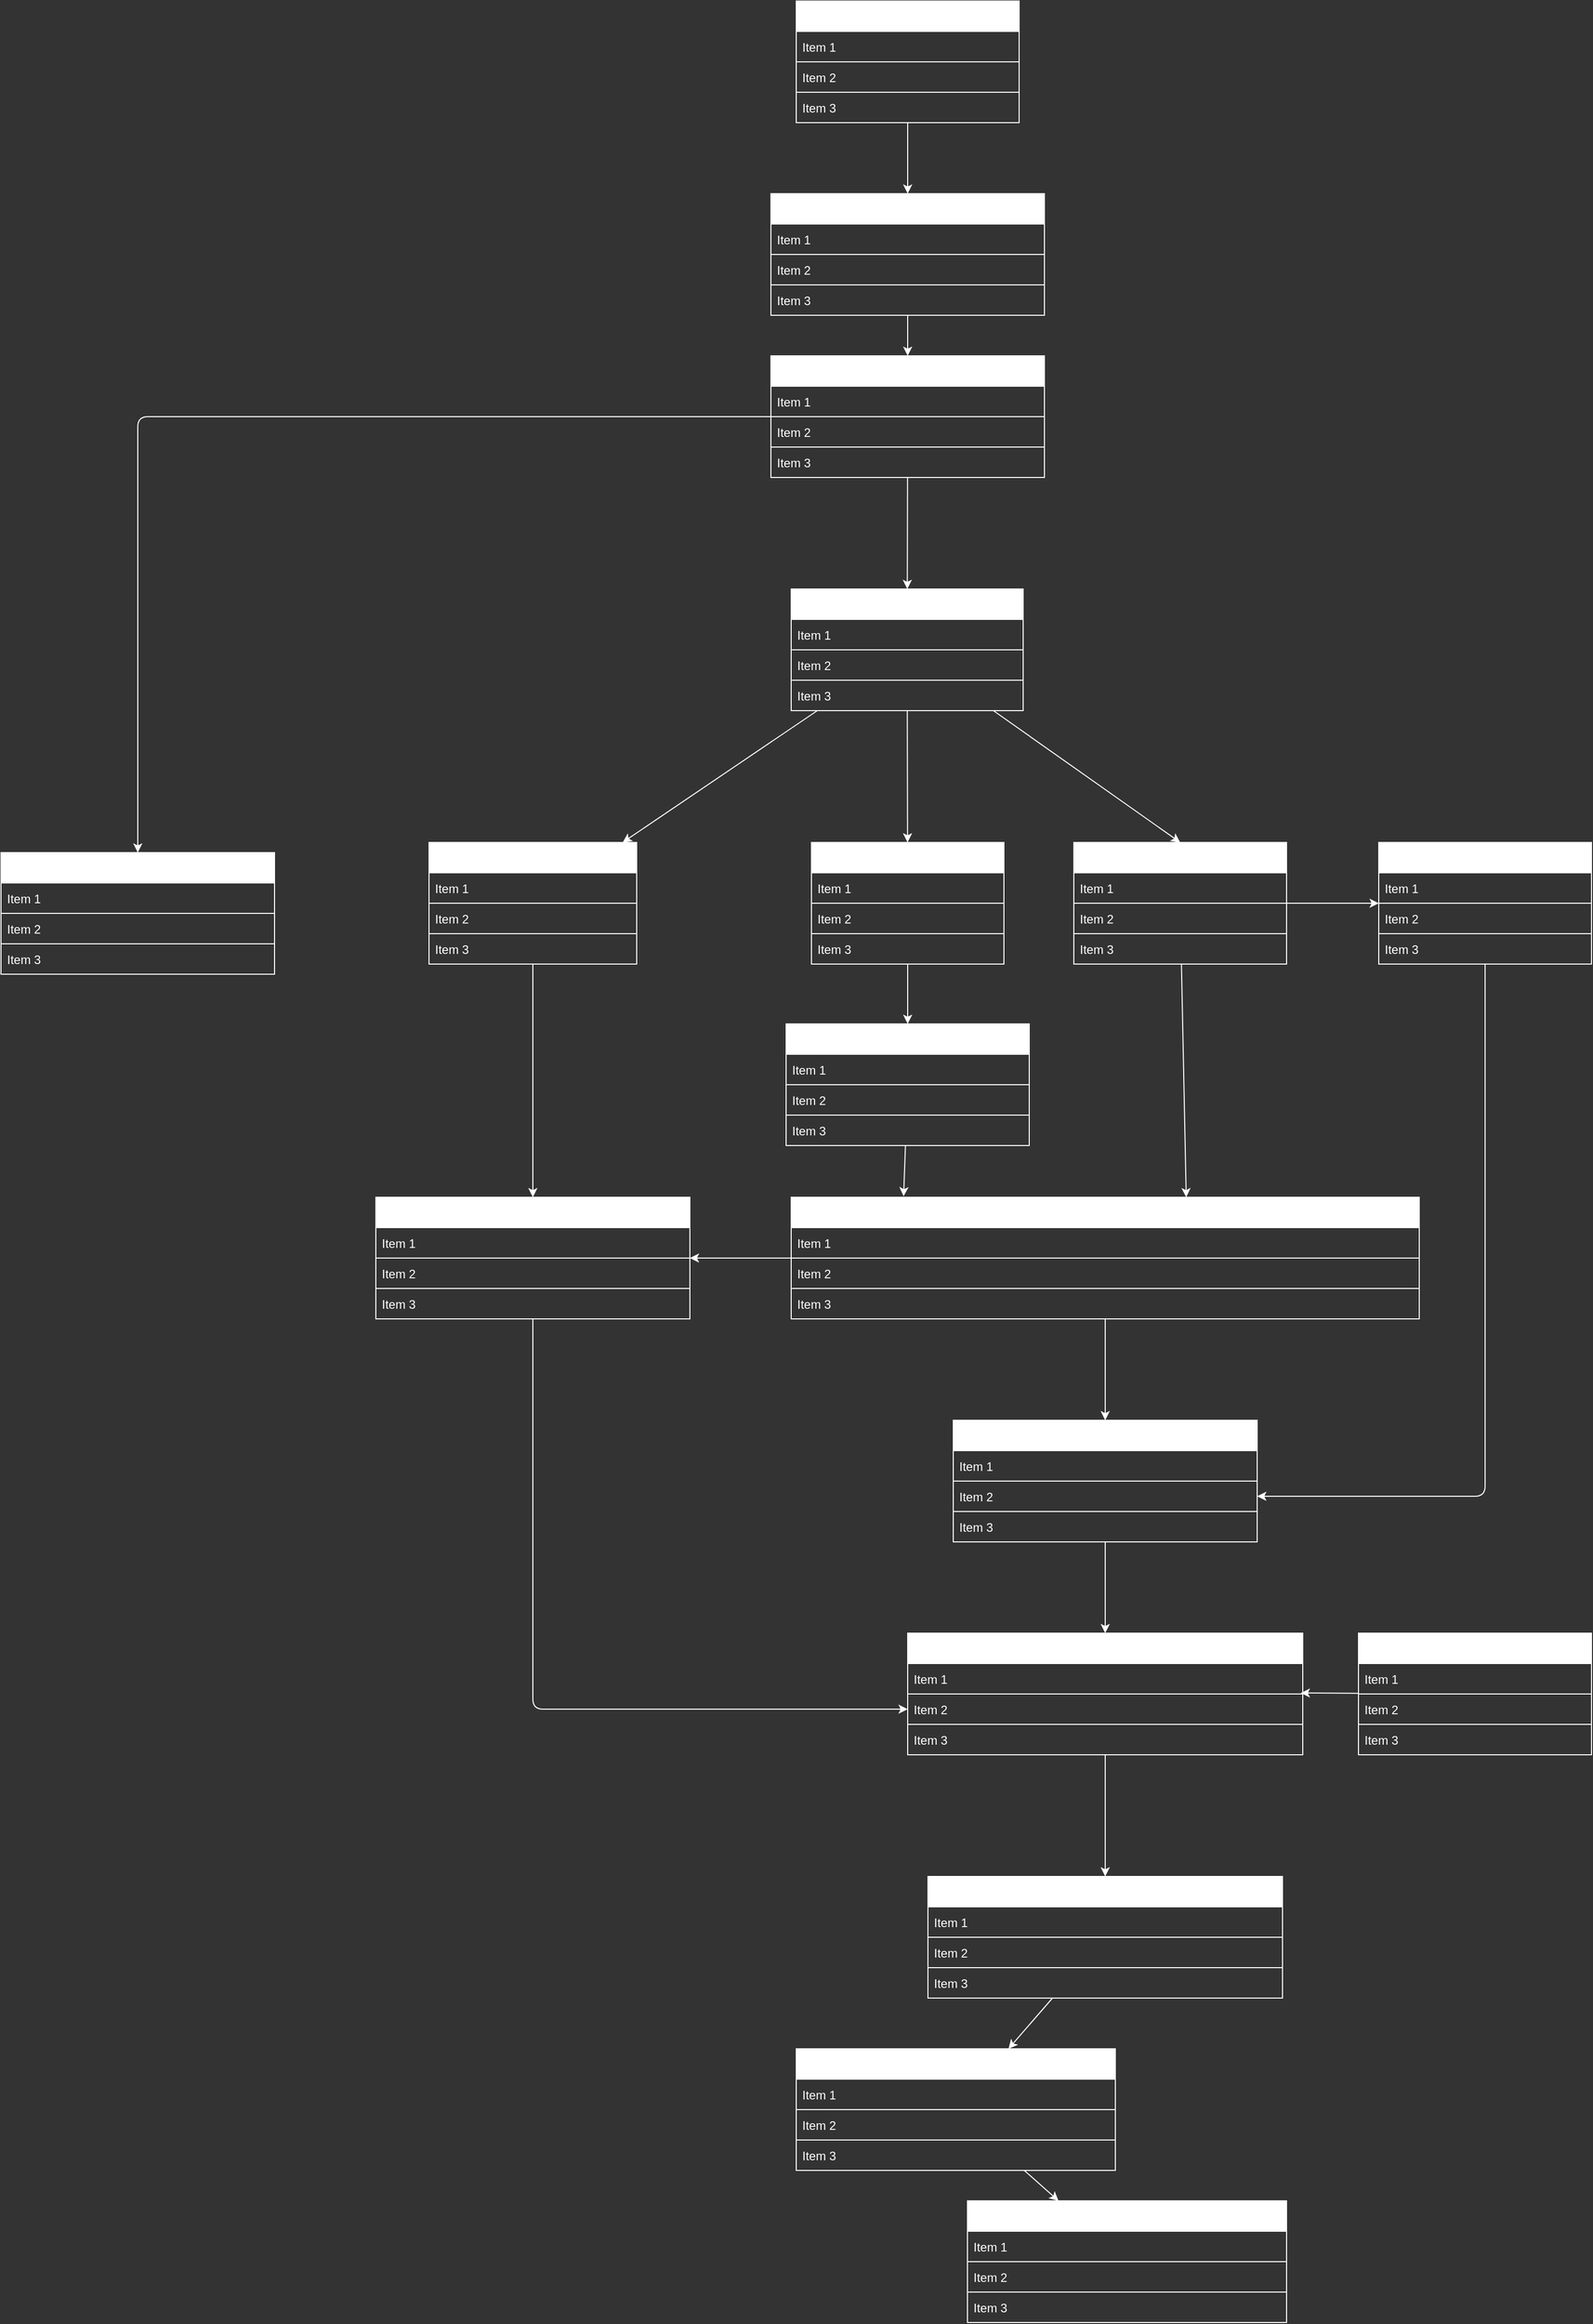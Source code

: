 <mxfile>
    <diagram id="k9fpWT3EPC9N1x92Fvgk" name="第 1 页">
        <mxGraphModel dx="1843" dy="746" grid="0" gridSize="10" guides="1" tooltips="1" connect="1" arrows="1" fold="1" page="1" pageScale="1" pageWidth="827" pageHeight="1169" background="#333333" math="0" shadow="0">
            <root>
                <mxCell id="0"/>
                <mxCell id="1" parent="0"/>
                <mxCell id="26" style="edgeStyle=none;html=1;entryX=0.5;entryY=0;entryDx=0;entryDy=0;strokeColor=#FFFFFF;fontColor=#FFFFFF;" parent="1" source="6" target="14" edge="1">
                    <mxGeometry relative="1" as="geometry"/>
                </mxCell>
                <mxCell id="6" value="OpenConnector" style="swimlane;fontStyle=0;childLayout=stackLayout;horizontal=1;startSize=30;horizontalStack=0;resizeParent=1;resizeParentMax=0;resizeLast=0;collapsible=1;marginBottom=0;strokeColor=#FFFFFF;fontColor=#FFFFFF;" parent="1" vertex="1">
                    <mxGeometry x="35" y="40" width="220" height="120" as="geometry"/>
                </mxCell>
                <mxCell id="7" value="Item 1" style="text;strokeColor=#FFFFFF;fillColor=none;align=left;verticalAlign=middle;spacingLeft=4;spacingRight=4;overflow=hidden;points=[[0,0.5],[1,0.5]];portConstraint=eastwest;rotatable=0;fontColor=#FFFFFF;" parent="6" vertex="1">
                    <mxGeometry y="30" width="220" height="30" as="geometry"/>
                </mxCell>
                <mxCell id="8" value="Item 2" style="text;strokeColor=#FFFFFF;fillColor=none;align=left;verticalAlign=middle;spacingLeft=4;spacingRight=4;overflow=hidden;points=[[0,0.5],[1,0.5]];portConstraint=eastwest;rotatable=0;fontColor=#FFFFFF;" parent="6" vertex="1">
                    <mxGeometry y="60" width="220" height="30" as="geometry"/>
                </mxCell>
                <mxCell id="9" value="Item 3" style="text;strokeColor=#FFFFFF;fillColor=none;align=left;verticalAlign=middle;spacingLeft=4;spacingRight=4;overflow=hidden;points=[[0,0.5],[1,0.5]];portConstraint=eastwest;rotatable=0;fontColor=#FFFFFF;" parent="6" vertex="1">
                    <mxGeometry y="90" width="220" height="30" as="geometry"/>
                </mxCell>
                <mxCell id="103" style="edgeStyle=none;html=1;entryX=0.995;entryY=-0.033;entryDx=0;entryDy=0;entryPerimeter=0;strokeColor=#FFFFFF;fontColor=#FFFFFF;" parent="1" source="10" target="92" edge="1">
                    <mxGeometry relative="1" as="geometry"/>
                </mxCell>
                <mxCell id="10" value="OpenConnector.Protocol" style="swimlane;fontStyle=0;childLayout=stackLayout;horizontal=1;startSize=30;horizontalStack=0;resizeParent=1;resizeParentMax=0;resizeLast=0;collapsible=1;marginBottom=0;strokeColor=#FFFFFF;fontColor=#FFFFFF;" parent="1" vertex="1">
                    <mxGeometry x="590" y="1650" width="230" height="120" as="geometry"/>
                </mxCell>
                <mxCell id="11" value="Item 1" style="text;strokeColor=#FFFFFF;fillColor=none;align=left;verticalAlign=middle;spacingLeft=4;spacingRight=4;overflow=hidden;points=[[0,0.5],[1,0.5]];portConstraint=eastwest;rotatable=0;fontColor=#FFFFFF;" parent="10" vertex="1">
                    <mxGeometry y="30" width="230" height="30" as="geometry"/>
                </mxCell>
                <mxCell id="12" value="Item 2" style="text;strokeColor=#FFFFFF;fillColor=none;align=left;verticalAlign=middle;spacingLeft=4;spacingRight=4;overflow=hidden;points=[[0,0.5],[1,0.5]];portConstraint=eastwest;rotatable=0;fontColor=#FFFFFF;" parent="10" vertex="1">
                    <mxGeometry y="60" width="230" height="30" as="geometry"/>
                </mxCell>
                <mxCell id="13" value="Item 3" style="text;strokeColor=#FFFFFF;fillColor=none;align=left;verticalAlign=middle;spacingLeft=4;spacingRight=4;overflow=hidden;points=[[0,0.5],[1,0.5]];portConstraint=eastwest;rotatable=0;fontColor=#FFFFFF;" parent="10" vertex="1">
                    <mxGeometry y="90" width="230" height="30" as="geometry"/>
                </mxCell>
                <mxCell id="27" style="edgeStyle=none;html=1;strokeColor=#FFFFFF;fontColor=#FFFFFF;" parent="1" source="14" target="18" edge="1">
                    <mxGeometry relative="1" as="geometry"/>
                </mxCell>
                <mxCell id="14" value="OpenConnector.CommandParser" style="swimlane;fontStyle=0;childLayout=stackLayout;horizontal=1;startSize=30;horizontalStack=0;resizeParent=1;resizeParentMax=0;resizeLast=0;collapsible=1;marginBottom=0;strokeColor=#FFFFFF;fontColor=#FFFFFF;" parent="1" vertex="1">
                    <mxGeometry x="10" y="230" width="270" height="120" as="geometry"/>
                </mxCell>
                <mxCell id="15" value="Item 1" style="text;strokeColor=#FFFFFF;fillColor=none;align=left;verticalAlign=middle;spacingLeft=4;spacingRight=4;overflow=hidden;points=[[0,0.5],[1,0.5]];portConstraint=eastwest;rotatable=0;fontColor=#FFFFFF;" parent="14" vertex="1">
                    <mxGeometry y="30" width="270" height="30" as="geometry"/>
                </mxCell>
                <mxCell id="16" value="Item 2" style="text;strokeColor=#FFFFFF;fillColor=none;align=left;verticalAlign=middle;spacingLeft=4;spacingRight=4;overflow=hidden;points=[[0,0.5],[1,0.5]];portConstraint=eastwest;rotatable=0;fontColor=#FFFFFF;" parent="14" vertex="1">
                    <mxGeometry y="60" width="270" height="30" as="geometry"/>
                </mxCell>
                <mxCell id="17" value="Item 3" style="text;strokeColor=#FFFFFF;fillColor=none;align=left;verticalAlign=middle;spacingLeft=4;spacingRight=4;overflow=hidden;points=[[0,0.5],[1,0.5]];portConstraint=eastwest;rotatable=0;fontColor=#FFFFFF;" parent="14" vertex="1">
                    <mxGeometry y="90" width="270" height="30" as="geometry"/>
                </mxCell>
                <mxCell id="28" style="edgeStyle=none;html=1;strokeColor=#FFFFFF;fontColor=#FFFFFF;" parent="1" source="18" target="22" edge="1">
                    <mxGeometry relative="1" as="geometry"/>
                </mxCell>
                <mxCell id="76" style="edgeStyle=orthogonalEdgeStyle;html=1;entryX=0.5;entryY=0;entryDx=0;entryDy=0;strokeColor=#FFFFFF;fontColor=#FFFFFF;" parent="1" source="18" target="71" edge="1">
                    <mxGeometry relative="1" as="geometry"/>
                </mxCell>
                <mxCell id="18" value="OpenConnector.CommandParserBinder" style="swimlane;fontStyle=0;childLayout=stackLayout;horizontal=1;startSize=30;horizontalStack=0;resizeParent=1;resizeParentMax=0;resizeLast=0;collapsible=1;marginBottom=0;strokeColor=#FFFFFF;fontColor=#FFFFFF;" parent="1" vertex="1">
                    <mxGeometry x="10" y="390" width="270" height="120" as="geometry"/>
                </mxCell>
                <mxCell id="19" value="Item 1" style="text;strokeColor=#FFFFFF;fillColor=none;align=left;verticalAlign=middle;spacingLeft=4;spacingRight=4;overflow=hidden;points=[[0,0.5],[1,0.5]];portConstraint=eastwest;rotatable=0;fontColor=#FFFFFF;" parent="18" vertex="1">
                    <mxGeometry y="30" width="270" height="30" as="geometry"/>
                </mxCell>
                <mxCell id="20" value="Item 2" style="text;strokeColor=#FFFFFF;fillColor=none;align=left;verticalAlign=middle;spacingLeft=4;spacingRight=4;overflow=hidden;points=[[0,0.5],[1,0.5]];portConstraint=eastwest;rotatable=0;fontColor=#FFFFFF;" parent="18" vertex="1">
                    <mxGeometry y="60" width="270" height="30" as="geometry"/>
                </mxCell>
                <mxCell id="21" value="Item 3" style="text;strokeColor=#FFFFFF;fillColor=none;align=left;verticalAlign=middle;spacingLeft=4;spacingRight=4;overflow=hidden;points=[[0,0.5],[1,0.5]];portConstraint=eastwest;rotatable=0;fontColor=#FFFFFF;" parent="18" vertex="1">
                    <mxGeometry y="90" width="270" height="30" as="geometry"/>
                </mxCell>
                <mxCell id="33" style="edgeStyle=none;html=1;strokeColor=#FFFFFF;fontColor=#FFFFFF;" parent="1" source="22" target="29" edge="1">
                    <mxGeometry relative="1" as="geometry"/>
                </mxCell>
                <mxCell id="38" style="edgeStyle=none;html=1;entryX=0.5;entryY=0;entryDx=0;entryDy=0;strokeColor=#FFFFFF;fontColor=#FFFFFF;" parent="1" source="22" target="34" edge="1">
                    <mxGeometry relative="1" as="geometry"/>
                </mxCell>
                <mxCell id="48" style="edgeStyle=none;html=1;strokeColor=#FFFFFF;fontColor=#FFFFFF;" parent="1" source="22" target="44" edge="1">
                    <mxGeometry relative="1" as="geometry"/>
                </mxCell>
                <mxCell id="22" value="OpenConnector.Common" style="swimlane;fontStyle=1;childLayout=stackLayout;horizontal=1;startSize=30;horizontalStack=0;resizeParent=1;resizeParentMax=0;resizeLast=0;collapsible=1;marginBottom=0;strokeColor=#FFFFFF;fontColor=#FFFFFF;" parent="1" vertex="1">
                    <mxGeometry x="30" y="620" width="229" height="120" as="geometry"/>
                </mxCell>
                <mxCell id="23" value="Item 1" style="text;strokeColor=#FFFFFF;fillColor=none;align=left;verticalAlign=middle;spacingLeft=4;spacingRight=4;overflow=hidden;points=[[0,0.5],[1,0.5]];portConstraint=eastwest;rotatable=0;fontColor=#FFFFFF;" parent="22" vertex="1">
                    <mxGeometry y="30" width="229" height="30" as="geometry"/>
                </mxCell>
                <mxCell id="24" value="Item 2" style="text;strokeColor=#FFFFFF;fillColor=none;align=left;verticalAlign=middle;spacingLeft=4;spacingRight=4;overflow=hidden;points=[[0,0.5],[1,0.5]];portConstraint=eastwest;rotatable=0;fontColor=#FFFFFF;" parent="22" vertex="1">
                    <mxGeometry y="60" width="229" height="30" as="geometry"/>
                </mxCell>
                <mxCell id="25" value="Item 3" style="text;strokeColor=#FFFFFF;fillColor=none;align=left;verticalAlign=middle;spacingLeft=4;spacingRight=4;overflow=hidden;points=[[0,0.5],[1,0.5]];portConstraint=eastwest;rotatable=0;fontColor=#FFFFFF;" parent="22" vertex="1">
                    <mxGeometry y="90" width="229" height="30" as="geometry"/>
                </mxCell>
                <mxCell id="89" style="edgeStyle=orthogonalEdgeStyle;html=1;strokeColor=#FFFFFF;fontColor=#FFFFFF;" parent="1" source="29" target="84" edge="1">
                    <mxGeometry relative="1" as="geometry"/>
                </mxCell>
                <mxCell id="29" value="OpenConnector.Merge" style="swimlane;fontStyle=0;childLayout=stackLayout;horizontal=1;startSize=30;horizontalStack=0;resizeParent=1;resizeParentMax=0;resizeLast=0;collapsible=1;marginBottom=0;strokeColor=#FFFFFF;fontColor=#FFFFFF;" parent="1" vertex="1">
                    <mxGeometry x="-327.5" y="870" width="205" height="120" as="geometry"/>
                </mxCell>
                <mxCell id="30" value="Item 1" style="text;strokeColor=#FFFFFF;fillColor=none;align=left;verticalAlign=middle;spacingLeft=4;spacingRight=4;overflow=hidden;points=[[0,0.5],[1,0.5]];portConstraint=eastwest;rotatable=0;fontColor=#FFFFFF;" parent="29" vertex="1">
                    <mxGeometry y="30" width="205" height="30" as="geometry"/>
                </mxCell>
                <mxCell id="31" value="Item 2" style="text;strokeColor=#FFFFFF;fillColor=none;align=left;verticalAlign=middle;spacingLeft=4;spacingRight=4;overflow=hidden;points=[[0,0.5],[1,0.5]];portConstraint=eastwest;rotatable=0;fontColor=#FFFFFF;" parent="29" vertex="1">
                    <mxGeometry y="60" width="205" height="30" as="geometry"/>
                </mxCell>
                <mxCell id="32" value="Item 3" style="text;strokeColor=#FFFFFF;fillColor=none;align=left;verticalAlign=middle;spacingLeft=4;spacingRight=4;overflow=hidden;points=[[0,0.5],[1,0.5]];portConstraint=eastwest;rotatable=0;fontColor=#FFFFFF;" parent="29" vertex="1">
                    <mxGeometry y="90" width="205" height="30" as="geometry"/>
                </mxCell>
                <mxCell id="43" style="edgeStyle=none;html=1;strokeColor=#FFFFFF;fontColor=#FFFFFF;" parent="1" source="34" target="39" edge="1">
                    <mxGeometry relative="1" as="geometry"/>
                </mxCell>
                <mxCell id="69" style="edgeStyle=none;html=1;entryX=0.629;entryY=0;entryDx=0;entryDy=0;entryPerimeter=0;strokeColor=#FFFFFF;fontColor=#FFFFFF;" parent="1" source="34" target="56" edge="1">
                    <mxGeometry relative="1" as="geometry"/>
                </mxCell>
                <mxCell id="34" value="OpenConnector.Route" style="swimlane;fontStyle=0;childLayout=stackLayout;horizontal=1;startSize=30;horizontalStack=0;resizeParent=1;resizeParentMax=0;resizeLast=0;collapsible=1;marginBottom=0;strokeColor=#FFFFFF;fontColor=#FFFFFF;" parent="1" vertex="1">
                    <mxGeometry x="309" y="870" width="210" height="120" as="geometry"/>
                </mxCell>
                <mxCell id="35" value="Item 1" style="text;strokeColor=#FFFFFF;fillColor=none;align=left;verticalAlign=middle;spacingLeft=4;spacingRight=4;overflow=hidden;points=[[0,0.5],[1,0.5]];portConstraint=eastwest;rotatable=0;fontColor=#FFFFFF;" parent="34" vertex="1">
                    <mxGeometry y="30" width="210" height="30" as="geometry"/>
                </mxCell>
                <mxCell id="36" value="Item 2" style="text;strokeColor=#FFFFFF;fillColor=none;align=left;verticalAlign=middle;spacingLeft=4;spacingRight=4;overflow=hidden;points=[[0,0.5],[1,0.5]];portConstraint=eastwest;rotatable=0;fontColor=#FFFFFF;" parent="34" vertex="1">
                    <mxGeometry y="60" width="210" height="30" as="geometry"/>
                </mxCell>
                <mxCell id="37" value="Item 3" style="text;strokeColor=#FFFFFF;fillColor=none;align=left;verticalAlign=middle;spacingLeft=4;spacingRight=4;overflow=hidden;points=[[0,0.5],[1,0.5]];portConstraint=eastwest;rotatable=0;fontColor=#FFFFFF;" parent="34" vertex="1">
                    <mxGeometry y="90" width="210" height="30" as="geometry"/>
                </mxCell>
                <mxCell id="82" style="edgeStyle=orthogonalEdgeStyle;html=1;strokeColor=#FFFFFF;fontColor=#FFFFFF;" parent="1" source="39" target="80" edge="1">
                    <mxGeometry relative="1" as="geometry"/>
                </mxCell>
                <mxCell id="39" value="OpenConnector.RewriteEngine" style="swimlane;fontStyle=0;childLayout=stackLayout;horizontal=1;startSize=30;horizontalStack=0;resizeParent=1;resizeParentMax=0;resizeLast=0;collapsible=1;marginBottom=0;strokeColor=#FFFFFF;fontColor=#FFFFFF;" parent="1" vertex="1">
                    <mxGeometry x="610" y="870" width="210" height="120" as="geometry"/>
                </mxCell>
                <mxCell id="40" value="Item 1" style="text;strokeColor=#FFFFFF;fillColor=none;align=left;verticalAlign=middle;spacingLeft=4;spacingRight=4;overflow=hidden;points=[[0,0.5],[1,0.5]];portConstraint=eastwest;rotatable=0;fontColor=#FFFFFF;" parent="39" vertex="1">
                    <mxGeometry y="30" width="210" height="30" as="geometry"/>
                </mxCell>
                <mxCell id="41" value="Item 2" style="text;strokeColor=#FFFFFF;fillColor=none;align=left;verticalAlign=middle;spacingLeft=4;spacingRight=4;overflow=hidden;points=[[0,0.5],[1,0.5]];portConstraint=eastwest;rotatable=0;fontColor=#FFFFFF;" parent="39" vertex="1">
                    <mxGeometry y="60" width="210" height="30" as="geometry"/>
                </mxCell>
                <mxCell id="42" value="Item 3" style="text;strokeColor=#FFFFFF;fillColor=none;align=left;verticalAlign=middle;spacingLeft=4;spacingRight=4;overflow=hidden;points=[[0,0.5],[1,0.5]];portConstraint=eastwest;rotatable=0;fontColor=#FFFFFF;" parent="39" vertex="1">
                    <mxGeometry y="90" width="210" height="30" as="geometry"/>
                </mxCell>
                <mxCell id="55" style="edgeStyle=none;html=1;strokeColor=#FFFFFF;fontColor=#FFFFFF;" parent="1" source="44" target="49" edge="1">
                    <mxGeometry relative="1" as="geometry"/>
                </mxCell>
                <mxCell id="44" value="OpenConnector.ShardingApi" style="swimlane;fontStyle=0;childLayout=stackLayout;horizontal=1;startSize=30;horizontalStack=0;resizeParent=1;resizeParentMax=0;resizeLast=0;collapsible=1;marginBottom=0;strokeColor=#FFFFFF;fontColor=#FFFFFF;" parent="1" vertex="1">
                    <mxGeometry x="50" y="870" width="190" height="120" as="geometry">
                        <mxRectangle x="50" y="870" width="199" height="30" as="alternateBounds"/>
                    </mxGeometry>
                </mxCell>
                <mxCell id="45" value="Item 1" style="text;strokeColor=#FFFFFF;fillColor=none;align=left;verticalAlign=middle;spacingLeft=4;spacingRight=4;overflow=hidden;points=[[0,0.5],[1,0.5]];portConstraint=eastwest;rotatable=0;fontColor=#FFFFFF;" parent="44" vertex="1">
                    <mxGeometry y="30" width="190" height="30" as="geometry"/>
                </mxCell>
                <mxCell id="46" value="Item 2" style="text;strokeColor=#FFFFFF;fillColor=none;align=left;verticalAlign=middle;spacingLeft=4;spacingRight=4;overflow=hidden;points=[[0,0.5],[1,0.5]];portConstraint=eastwest;rotatable=0;fontColor=#FFFFFF;" parent="44" vertex="1">
                    <mxGeometry y="60" width="190" height="30" as="geometry"/>
                </mxCell>
                <mxCell id="47" value="Item 3" style="text;strokeColor=#FFFFFF;fillColor=none;align=left;verticalAlign=middle;spacingLeft=4;spacingRight=4;overflow=hidden;points=[[0,0.5],[1,0.5]];portConstraint=eastwest;rotatable=0;fontColor=#FFFFFF;" parent="44" vertex="1">
                    <mxGeometry y="90" width="190" height="30" as="geometry"/>
                </mxCell>
                <mxCell id="70" style="edgeStyle=none;html=1;entryX=0.179;entryY=-0.008;entryDx=0;entryDy=0;entryPerimeter=0;strokeColor=#FFFFFF;fontColor=#FFFFFF;" parent="1" source="49" target="56" edge="1">
                    <mxGeometry relative="1" as="geometry"/>
                </mxCell>
                <mxCell id="49" value="OpenConnector.ShardingCommon" style="swimlane;fontStyle=0;childLayout=stackLayout;horizontal=1;startSize=30;horizontalStack=0;resizeParent=1;resizeParentMax=0;resizeLast=0;collapsible=1;marginBottom=0;strokeColor=#FFFFFF;fontColor=#FFFFFF;" parent="1" vertex="1">
                    <mxGeometry x="25" y="1049" width="240" height="120" as="geometry"/>
                </mxCell>
                <mxCell id="50" value="Item 1" style="text;strokeColor=#FFFFFF;fillColor=none;align=left;verticalAlign=middle;spacingLeft=4;spacingRight=4;overflow=hidden;points=[[0,0.5],[1,0.5]];portConstraint=eastwest;rotatable=0;fontColor=#FFFFFF;" parent="49" vertex="1">
                    <mxGeometry y="30" width="240" height="30" as="geometry"/>
                </mxCell>
                <mxCell id="51" value="Item 2" style="text;strokeColor=#FFFFFF;fillColor=none;align=left;verticalAlign=middle;spacingLeft=4;spacingRight=4;overflow=hidden;points=[[0,0.5],[1,0.5]];portConstraint=eastwest;rotatable=0;fontColor=#FFFFFF;" parent="49" vertex="1">
                    <mxGeometry y="60" width="240" height="30" as="geometry"/>
                </mxCell>
                <mxCell id="52" value="Item 3" style="text;strokeColor=#FFFFFF;fillColor=none;align=left;verticalAlign=middle;spacingLeft=4;spacingRight=4;overflow=hidden;points=[[0,0.5],[1,0.5]];portConstraint=eastwest;rotatable=0;fontColor=#FFFFFF;" parent="49" vertex="1">
                    <mxGeometry y="90" width="240" height="30" as="geometry"/>
                </mxCell>
                <mxCell id="83" style="edgeStyle=orthogonalEdgeStyle;html=1;strokeColor=#FFFFFF;fontColor=#FFFFFF;" parent="1" source="56" target="78" edge="1">
                    <mxGeometry relative="1" as="geometry"/>
                </mxCell>
                <mxCell id="88" style="edgeStyle=orthogonalEdgeStyle;html=1;strokeColor=#FFFFFF;fontColor=#FFFFFF;" parent="1" source="56" target="84" edge="1">
                    <mxGeometry relative="1" as="geometry"/>
                </mxCell>
                <mxCell id="56" value="OpenConnector.ShardingRoute" style="swimlane;fontStyle=0;childLayout=stackLayout;horizontal=1;startSize=30;horizontalStack=0;resizeParent=1;resizeParentMax=0;resizeLast=0;collapsible=1;marginBottom=0;strokeColor=#FFFFFF;fontColor=#FFFFFF;" parent="1" vertex="1">
                    <mxGeometry x="30" y="1220" width="620" height="120" as="geometry"/>
                </mxCell>
                <mxCell id="57" value="Item 1" style="text;strokeColor=#FFFFFF;fillColor=none;align=left;verticalAlign=middle;spacingLeft=4;spacingRight=4;overflow=hidden;points=[[0,0.5],[1,0.5]];portConstraint=eastwest;rotatable=0;fontColor=#FFFFFF;" parent="56" vertex="1">
                    <mxGeometry y="30" width="620" height="30" as="geometry"/>
                </mxCell>
                <mxCell id="58" value="Item 2" style="text;strokeColor=#FFFFFF;fillColor=none;align=left;verticalAlign=middle;spacingLeft=4;spacingRight=4;overflow=hidden;points=[[0,0.5],[1,0.5]];portConstraint=eastwest;rotatable=0;fontColor=#FFFFFF;" parent="56" vertex="1">
                    <mxGeometry y="60" width="620" height="30" as="geometry"/>
                </mxCell>
                <mxCell id="59" value="Item 3" style="text;strokeColor=#FFFFFF;fillColor=none;align=left;verticalAlign=middle;spacingLeft=4;spacingRight=4;overflow=hidden;points=[[0,0.5],[1,0.5]];portConstraint=eastwest;rotatable=0;fontColor=#FFFFFF;" parent="56" vertex="1">
                    <mxGeometry y="90" width="620" height="30" as="geometry"/>
                </mxCell>
                <mxCell id="71" value="OpenConnector.MySqlParser" style="swimlane;fontStyle=0;childLayout=stackLayout;horizontal=1;startSize=30;horizontalStack=0;resizeParent=1;resizeParentMax=0;resizeLast=0;collapsible=1;marginBottom=0;strokeColor=#FFFFFF;fontColor=#FFFFFF;" parent="1" vertex="1">
                    <mxGeometry x="-750" y="880" width="270" height="120" as="geometry"/>
                </mxCell>
                <mxCell id="72" value="Item 1" style="text;strokeColor=#FFFFFF;fillColor=none;align=left;verticalAlign=middle;spacingLeft=4;spacingRight=4;overflow=hidden;points=[[0,0.5],[1,0.5]];portConstraint=eastwest;rotatable=0;fontColor=#FFFFFF;" parent="71" vertex="1">
                    <mxGeometry y="30" width="270" height="30" as="geometry"/>
                </mxCell>
                <mxCell id="73" value="Item 2" style="text;strokeColor=#FFFFFF;fillColor=none;align=left;verticalAlign=middle;spacingLeft=4;spacingRight=4;overflow=hidden;points=[[0,0.5],[1,0.5]];portConstraint=eastwest;rotatable=0;fontColor=#FFFFFF;" parent="71" vertex="1">
                    <mxGeometry y="60" width="270" height="30" as="geometry"/>
                </mxCell>
                <mxCell id="74" value="Item 3" style="text;strokeColor=#FFFFFF;fillColor=none;align=left;verticalAlign=middle;spacingLeft=4;spacingRight=4;overflow=hidden;points=[[0,0.5],[1,0.5]];portConstraint=eastwest;rotatable=0;fontColor=#FFFFFF;" parent="71" vertex="1">
                    <mxGeometry y="90" width="270" height="30" as="geometry"/>
                </mxCell>
                <mxCell id="95" style="edgeStyle=orthogonalEdgeStyle;html=1;strokeColor=#FFFFFF;fontColor=#FFFFFF;" parent="1" source="78" target="90" edge="1">
                    <mxGeometry relative="1" as="geometry"/>
                </mxCell>
                <mxCell id="78" value="OpenConnector.ShardingRewrite" style="swimlane;fontStyle=0;childLayout=stackLayout;horizontal=1;startSize=30;horizontalStack=0;resizeParent=1;resizeParentMax=0;resizeLast=0;collapsible=1;marginBottom=0;strokeColor=#FFFFFF;fontColor=#FFFFFF;" parent="1" vertex="1">
                    <mxGeometry x="190" y="1440" width="300" height="120" as="geometry"/>
                </mxCell>
                <mxCell id="79" value="Item 1" style="text;strokeColor=#FFFFFF;fillColor=none;align=left;verticalAlign=middle;spacingLeft=4;spacingRight=4;overflow=hidden;points=[[0,0.5],[1,0.5]];portConstraint=eastwest;rotatable=0;fontColor=#FFFFFF;" parent="78" vertex="1">
                    <mxGeometry y="30" width="300" height="30" as="geometry"/>
                </mxCell>
                <mxCell id="80" value="Item 2" style="text;strokeColor=#FFFFFF;fillColor=none;align=left;verticalAlign=middle;spacingLeft=4;spacingRight=4;overflow=hidden;points=[[0,0.5],[1,0.5]];portConstraint=eastwest;rotatable=0;fontColor=#FFFFFF;" parent="78" vertex="1">
                    <mxGeometry y="60" width="300" height="30" as="geometry"/>
                </mxCell>
                <mxCell id="81" value="Item 3" style="text;strokeColor=#FFFFFF;fillColor=none;align=left;verticalAlign=middle;spacingLeft=4;spacingRight=4;overflow=hidden;points=[[0,0.5],[1,0.5]];portConstraint=eastwest;rotatable=0;fontColor=#FFFFFF;" parent="78" vertex="1">
                    <mxGeometry y="90" width="300" height="30" as="geometry"/>
                </mxCell>
                <mxCell id="94" style="edgeStyle=orthogonalEdgeStyle;html=1;entryX=0;entryY=0.5;entryDx=0;entryDy=0;strokeColor=#FFFFFF;fontColor=#FFFFFF;" parent="1" source="84" target="92" edge="1">
                    <mxGeometry relative="1" as="geometry"/>
                </mxCell>
                <mxCell id="84" value="OpenConnector.ShardingMerge" style="swimlane;fontStyle=0;childLayout=stackLayout;horizontal=1;startSize=30;horizontalStack=0;resizeParent=1;resizeParentMax=0;resizeLast=0;collapsible=1;marginBottom=0;strokeColor=#FFFFFF;fontColor=#FFFFFF;" parent="1" vertex="1">
                    <mxGeometry x="-380" y="1220" width="310" height="120" as="geometry"/>
                </mxCell>
                <mxCell id="85" value="Item 1" style="text;strokeColor=#FFFFFF;fillColor=none;align=left;verticalAlign=middle;spacingLeft=4;spacingRight=4;overflow=hidden;points=[[0,0.5],[1,0.5]];portConstraint=eastwest;rotatable=0;fontColor=#FFFFFF;" parent="84" vertex="1">
                    <mxGeometry y="30" width="310" height="30" as="geometry"/>
                </mxCell>
                <mxCell id="86" value="Item 2" style="text;strokeColor=#FFFFFF;fillColor=none;align=left;verticalAlign=middle;spacingLeft=4;spacingRight=4;overflow=hidden;points=[[0,0.5],[1,0.5]];portConstraint=eastwest;rotatable=0;fontColor=#FFFFFF;" parent="84" vertex="1">
                    <mxGeometry y="60" width="310" height="30" as="geometry"/>
                </mxCell>
                <mxCell id="87" value="Item 3" style="text;strokeColor=#FFFFFF;fillColor=none;align=left;verticalAlign=middle;spacingLeft=4;spacingRight=4;overflow=hidden;points=[[0,0.5],[1,0.5]];portConstraint=eastwest;rotatable=0;fontColor=#FFFFFF;" parent="84" vertex="1">
                    <mxGeometry y="90" width="310" height="30" as="geometry"/>
                </mxCell>
                <mxCell id="108" style="edgeStyle=none;html=1;strokeColor=#FFFFFF;fontColor=#FFFFFF;" parent="1" source="90" target="104" edge="1">
                    <mxGeometry relative="1" as="geometry"/>
                </mxCell>
                <mxCell id="90" value="OpenConnector.ProxyServer" style="swimlane;fontStyle=0;childLayout=stackLayout;horizontal=1;startSize=30;horizontalStack=0;resizeParent=1;resizeParentMax=0;resizeLast=0;collapsible=1;marginBottom=0;strokeColor=#FFFFFF;fontColor=#FFFFFF;" parent="1" vertex="1">
                    <mxGeometry x="145" y="1650" width="390" height="120" as="geometry"/>
                </mxCell>
                <mxCell id="91" value="Item 1" style="text;strokeColor=#FFFFFF;fillColor=none;align=left;verticalAlign=middle;spacingLeft=4;spacingRight=4;overflow=hidden;points=[[0,0.5],[1,0.5]];portConstraint=eastwest;rotatable=0;fontColor=#FFFFFF;" parent="90" vertex="1">
                    <mxGeometry y="30" width="390" height="30" as="geometry"/>
                </mxCell>
                <mxCell id="92" value="Item 2" style="text;strokeColor=#FFFFFF;fillColor=none;align=left;verticalAlign=middle;spacingLeft=4;spacingRight=4;overflow=hidden;points=[[0,0.5],[1,0.5]];portConstraint=eastwest;rotatable=0;fontColor=#FFFFFF;" parent="90" vertex="1">
                    <mxGeometry y="60" width="390" height="30" as="geometry"/>
                </mxCell>
                <mxCell id="93" value="Item 3" style="text;strokeColor=#FFFFFF;fillColor=none;align=left;verticalAlign=middle;spacingLeft=4;spacingRight=4;overflow=hidden;points=[[0,0.5],[1,0.5]];portConstraint=eastwest;rotatable=0;fontColor=#FFFFFF;" parent="90" vertex="1">
                    <mxGeometry y="90" width="390" height="30" as="geometry"/>
                </mxCell>
                <mxCell id="117" style="edgeStyle=none;html=1;strokeColor=#FFFFFF;fontColor=#FFFFFF;" parent="1" source="104" target="109" edge="1">
                    <mxGeometry relative="1" as="geometry"/>
                </mxCell>
                <mxCell id="104" value="OpenConnector.ProxyClient" style="swimlane;fontStyle=0;childLayout=stackLayout;horizontal=1;startSize=30;horizontalStack=0;resizeParent=1;resizeParentMax=0;resizeLast=0;collapsible=1;marginBottom=0;strokeColor=#FFFFFF;fontColor=#FFFFFF;" parent="1" vertex="1">
                    <mxGeometry x="165" y="1890" width="350" height="120" as="geometry"/>
                </mxCell>
                <mxCell id="105" value="Item 1" style="text;strokeColor=#FFFFFF;fillColor=none;align=left;verticalAlign=middle;spacingLeft=4;spacingRight=4;overflow=hidden;points=[[0,0.5],[1,0.5]];portConstraint=eastwest;rotatable=0;fontColor=#FFFFFF;" parent="104" vertex="1">
                    <mxGeometry y="30" width="350" height="30" as="geometry"/>
                </mxCell>
                <mxCell id="106" value="Item 2" style="text;strokeColor=#FFFFFF;fillColor=none;align=left;verticalAlign=middle;spacingLeft=4;spacingRight=4;overflow=hidden;points=[[0,0.5],[1,0.5]];portConstraint=eastwest;rotatable=0;fontColor=#FFFFFF;" parent="104" vertex="1">
                    <mxGeometry y="60" width="350" height="30" as="geometry"/>
                </mxCell>
                <mxCell id="107" value="Item 3" style="text;strokeColor=#FFFFFF;fillColor=none;align=left;verticalAlign=middle;spacingLeft=4;spacingRight=4;overflow=hidden;points=[[0,0.5],[1,0.5]];portConstraint=eastwest;rotatable=0;fontColor=#FFFFFF;" parent="104" vertex="1">
                    <mxGeometry y="90" width="350" height="30" as="geometry"/>
                </mxCell>
                <mxCell id="118" style="edgeStyle=none;html=1;strokeColor=#FFFFFF;fontColor=#FFFFFF;" parent="1" source="109" target="113" edge="1">
                    <mxGeometry relative="1" as="geometry"/>
                </mxCell>
                <mxCell id="109" value="OpenConnector.ProxyClientMySql" style="swimlane;fontStyle=0;childLayout=stackLayout;horizontal=1;startSize=30;horizontalStack=0;resizeParent=1;resizeParentMax=0;resizeLast=0;collapsible=1;marginBottom=0;strokeColor=#FFFFFF;fontColor=#FFFFFF;" parent="1" vertex="1">
                    <mxGeometry x="35" y="2060" width="315" height="120" as="geometry"/>
                </mxCell>
                <mxCell id="110" value="Item 1" style="text;strokeColor=#FFFFFF;fillColor=none;align=left;verticalAlign=middle;spacingLeft=4;spacingRight=4;overflow=hidden;points=[[0,0.5],[1,0.5]];portConstraint=eastwest;rotatable=0;fontColor=#FFFFFF;" parent="109" vertex="1">
                    <mxGeometry y="30" width="315" height="30" as="geometry"/>
                </mxCell>
                <mxCell id="111" value="Item 2" style="text;strokeColor=#FFFFFF;fillColor=none;align=left;verticalAlign=middle;spacingLeft=4;spacingRight=4;overflow=hidden;points=[[0,0.5],[1,0.5]];portConstraint=eastwest;rotatable=0;fontColor=#FFFFFF;" parent="109" vertex="1">
                    <mxGeometry y="60" width="315" height="30" as="geometry"/>
                </mxCell>
                <mxCell id="112" value="Item 3" style="text;strokeColor=#FFFFFF;fillColor=none;align=left;verticalAlign=middle;spacingLeft=4;spacingRight=4;overflow=hidden;points=[[0,0.5],[1,0.5]];portConstraint=eastwest;rotatable=0;fontColor=#FFFFFF;" parent="109" vertex="1">
                    <mxGeometry y="90" width="315" height="30" as="geometry"/>
                </mxCell>
                <mxCell id="113" value="OpenConnector.ProxyStart" style="swimlane;fontStyle=0;childLayout=stackLayout;horizontal=1;startSize=30;horizontalStack=0;resizeParent=1;resizeParentMax=0;resizeLast=0;collapsible=1;marginBottom=0;strokeColor=#FFFFFF;fontColor=#FFFFFF;" parent="1" vertex="1">
                    <mxGeometry x="204" y="2210" width="315" height="120" as="geometry"/>
                </mxCell>
                <mxCell id="114" value="Item 1" style="text;strokeColor=#FFFFFF;fillColor=none;align=left;verticalAlign=middle;spacingLeft=4;spacingRight=4;overflow=hidden;points=[[0,0.5],[1,0.5]];portConstraint=eastwest;rotatable=0;fontColor=#FFFFFF;" parent="113" vertex="1">
                    <mxGeometry y="30" width="315" height="30" as="geometry"/>
                </mxCell>
                <mxCell id="115" value="Item 2" style="text;strokeColor=#FFFFFF;fillColor=none;align=left;verticalAlign=middle;spacingLeft=4;spacingRight=4;overflow=hidden;points=[[0,0.5],[1,0.5]];portConstraint=eastwest;rotatable=0;fontColor=#FFFFFF;" parent="113" vertex="1">
                    <mxGeometry y="60" width="315" height="30" as="geometry"/>
                </mxCell>
                <mxCell id="116" value="Item 3" style="text;strokeColor=#FFFFFF;fillColor=none;align=left;verticalAlign=middle;spacingLeft=4;spacingRight=4;overflow=hidden;points=[[0,0.5],[1,0.5]];portConstraint=eastwest;rotatable=0;fontColor=#FFFFFF;" parent="113" vertex="1">
                    <mxGeometry y="90" width="315" height="30" as="geometry"/>
                </mxCell>
            </root>
        </mxGraphModel>
    </diagram>
</mxfile>